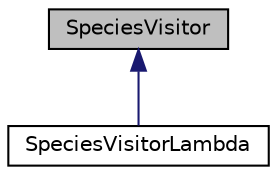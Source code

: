 digraph "SpeciesVisitor"
{
 // INTERACTIVE_SVG=YES
  edge [fontname="Helvetica",fontsize="10",labelfontname="Helvetica",labelfontsize="10"];
  node [fontname="Helvetica",fontsize="10",shape=record];
  Node0 [label="SpeciesVisitor",height=0.2,width=0.4,color="black", fillcolor="grey75", style="filled", fontcolor="black"];
  Node0 -> Node1 [dir="back",color="midnightblue",fontsize="10",style="solid",fontname="Helvetica"];
  Node1 [label="SpeciesVisitorLambda",height=0.2,width=0.4,color="black", fillcolor="white", style="filled",URL="$classSpeciesVisitorLambda.html",tooltip="Allows using C++11 lambda expressions to set the action to be performed on each Species of the node a..."];
}
